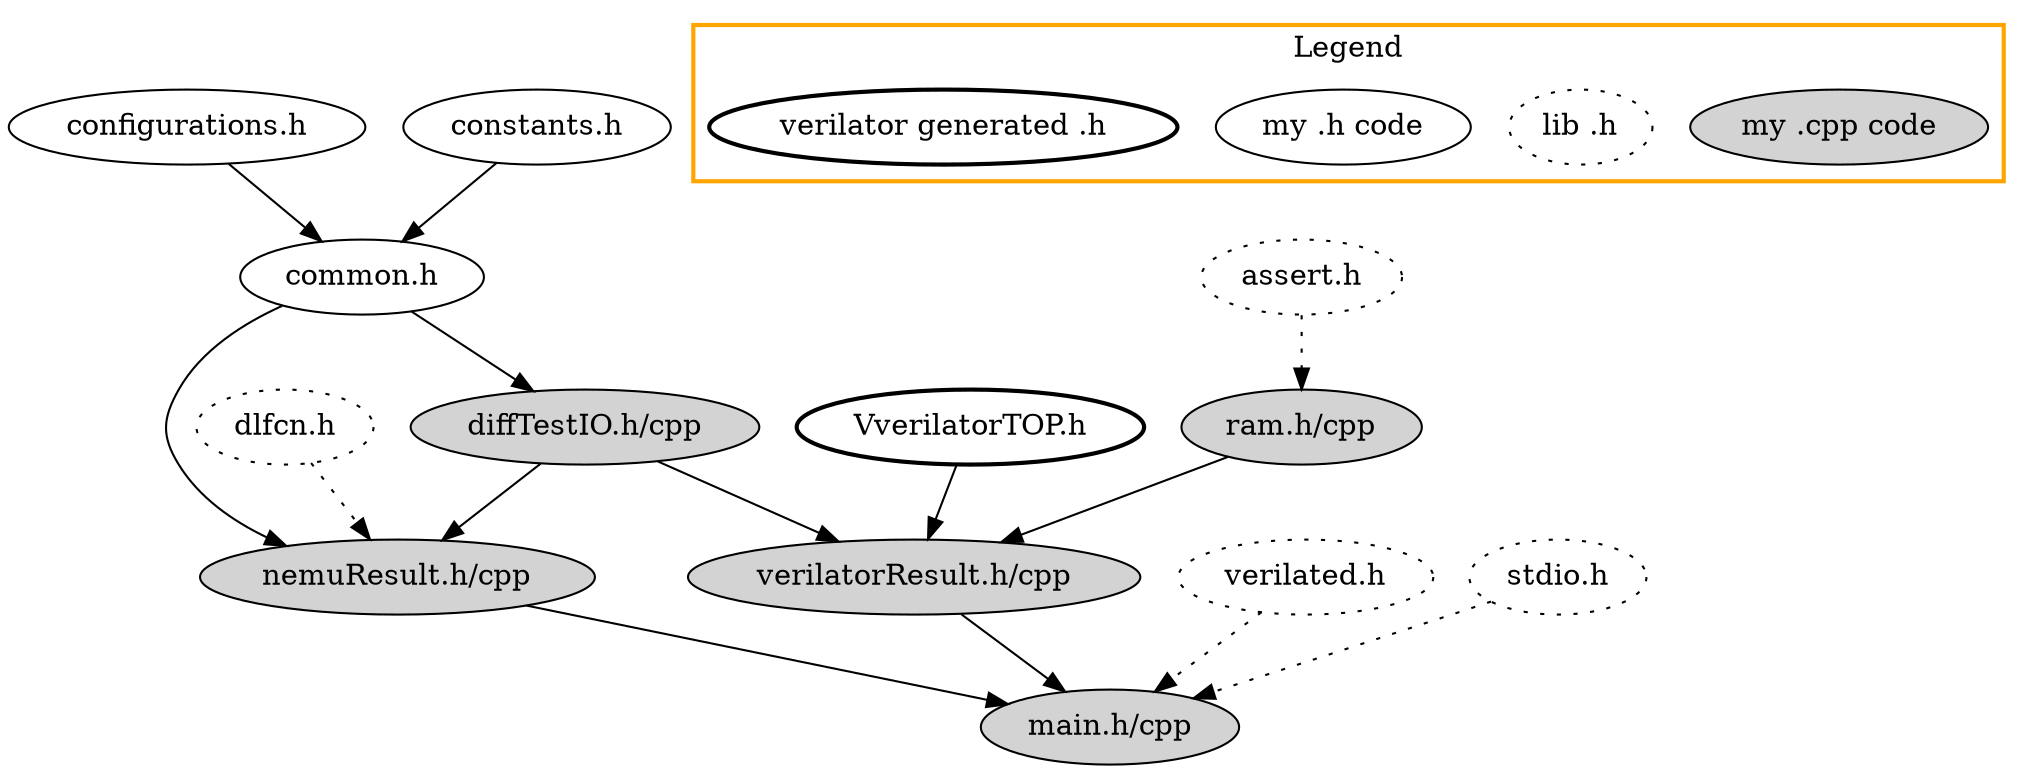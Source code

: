 digraph G {
  "configurations.h" -> "common.h";
  "constants.h" -> "common.h";
  "common.h" -> "diffTestIO.h/cpp", "nemuResult.h/cpp";
  "diffTestIO.h/cpp" -> "verilatorResult.h/cpp", "nemuResult.h/cpp";
  "verilatorResult.h/cpp" -> "main.h/cpp";

  "VverilatorTOP.h" [style=bold];
  "VverilatorTOP.h" -> "verilatorResult.h/cpp";

  "nemuResult.h/cpp" [style=filled];
  "verilatorResult.h/cpp" [style=filled];
  "main.h/cpp" [style=filled];
  "ram.h/cpp" [style=filled];
  "diffTestIO.h/cpp" [style=filled];


  "verilated.h" [style=dotted];
  "dlfcn.h" [style=dotted];
  "stdio.h" [style=dotted];
  "assert.h" [style=dotted];
  "verilated.h" -> "main.h/cpp" [style=dotted];
  "dlfcn.h" -> "nemuResult.h/cpp" [style=dotted];
  "stdio.h" -> "main.h/cpp" [style=dotted];
  "assert.h" -> "ram.h/cpp" [style=dotted];

  "ram.h/cpp" -> "verilatorResult.h/cpp";
  "nemuResult.h/cpp" -> "main.h/cpp";



  // Legend
  subgraph cluster1 {
    "my .cpp code" [style=filled];
    "lib .h" [style=dotted];
    "my .h code";
    "verilator generated .h" [style=bold];

    label = "Legend";
    style=bold;
    color = "orange";
  }
}

// TODO: 1. Add verilator generated .cpp files as a node.
//          The intrinsic problem is we cannot draw a node with `style=filled+bold`
//       2. Add a node represent runnable, which is arrowed by all .cpp.
//          This can only be done after solve TODO1.